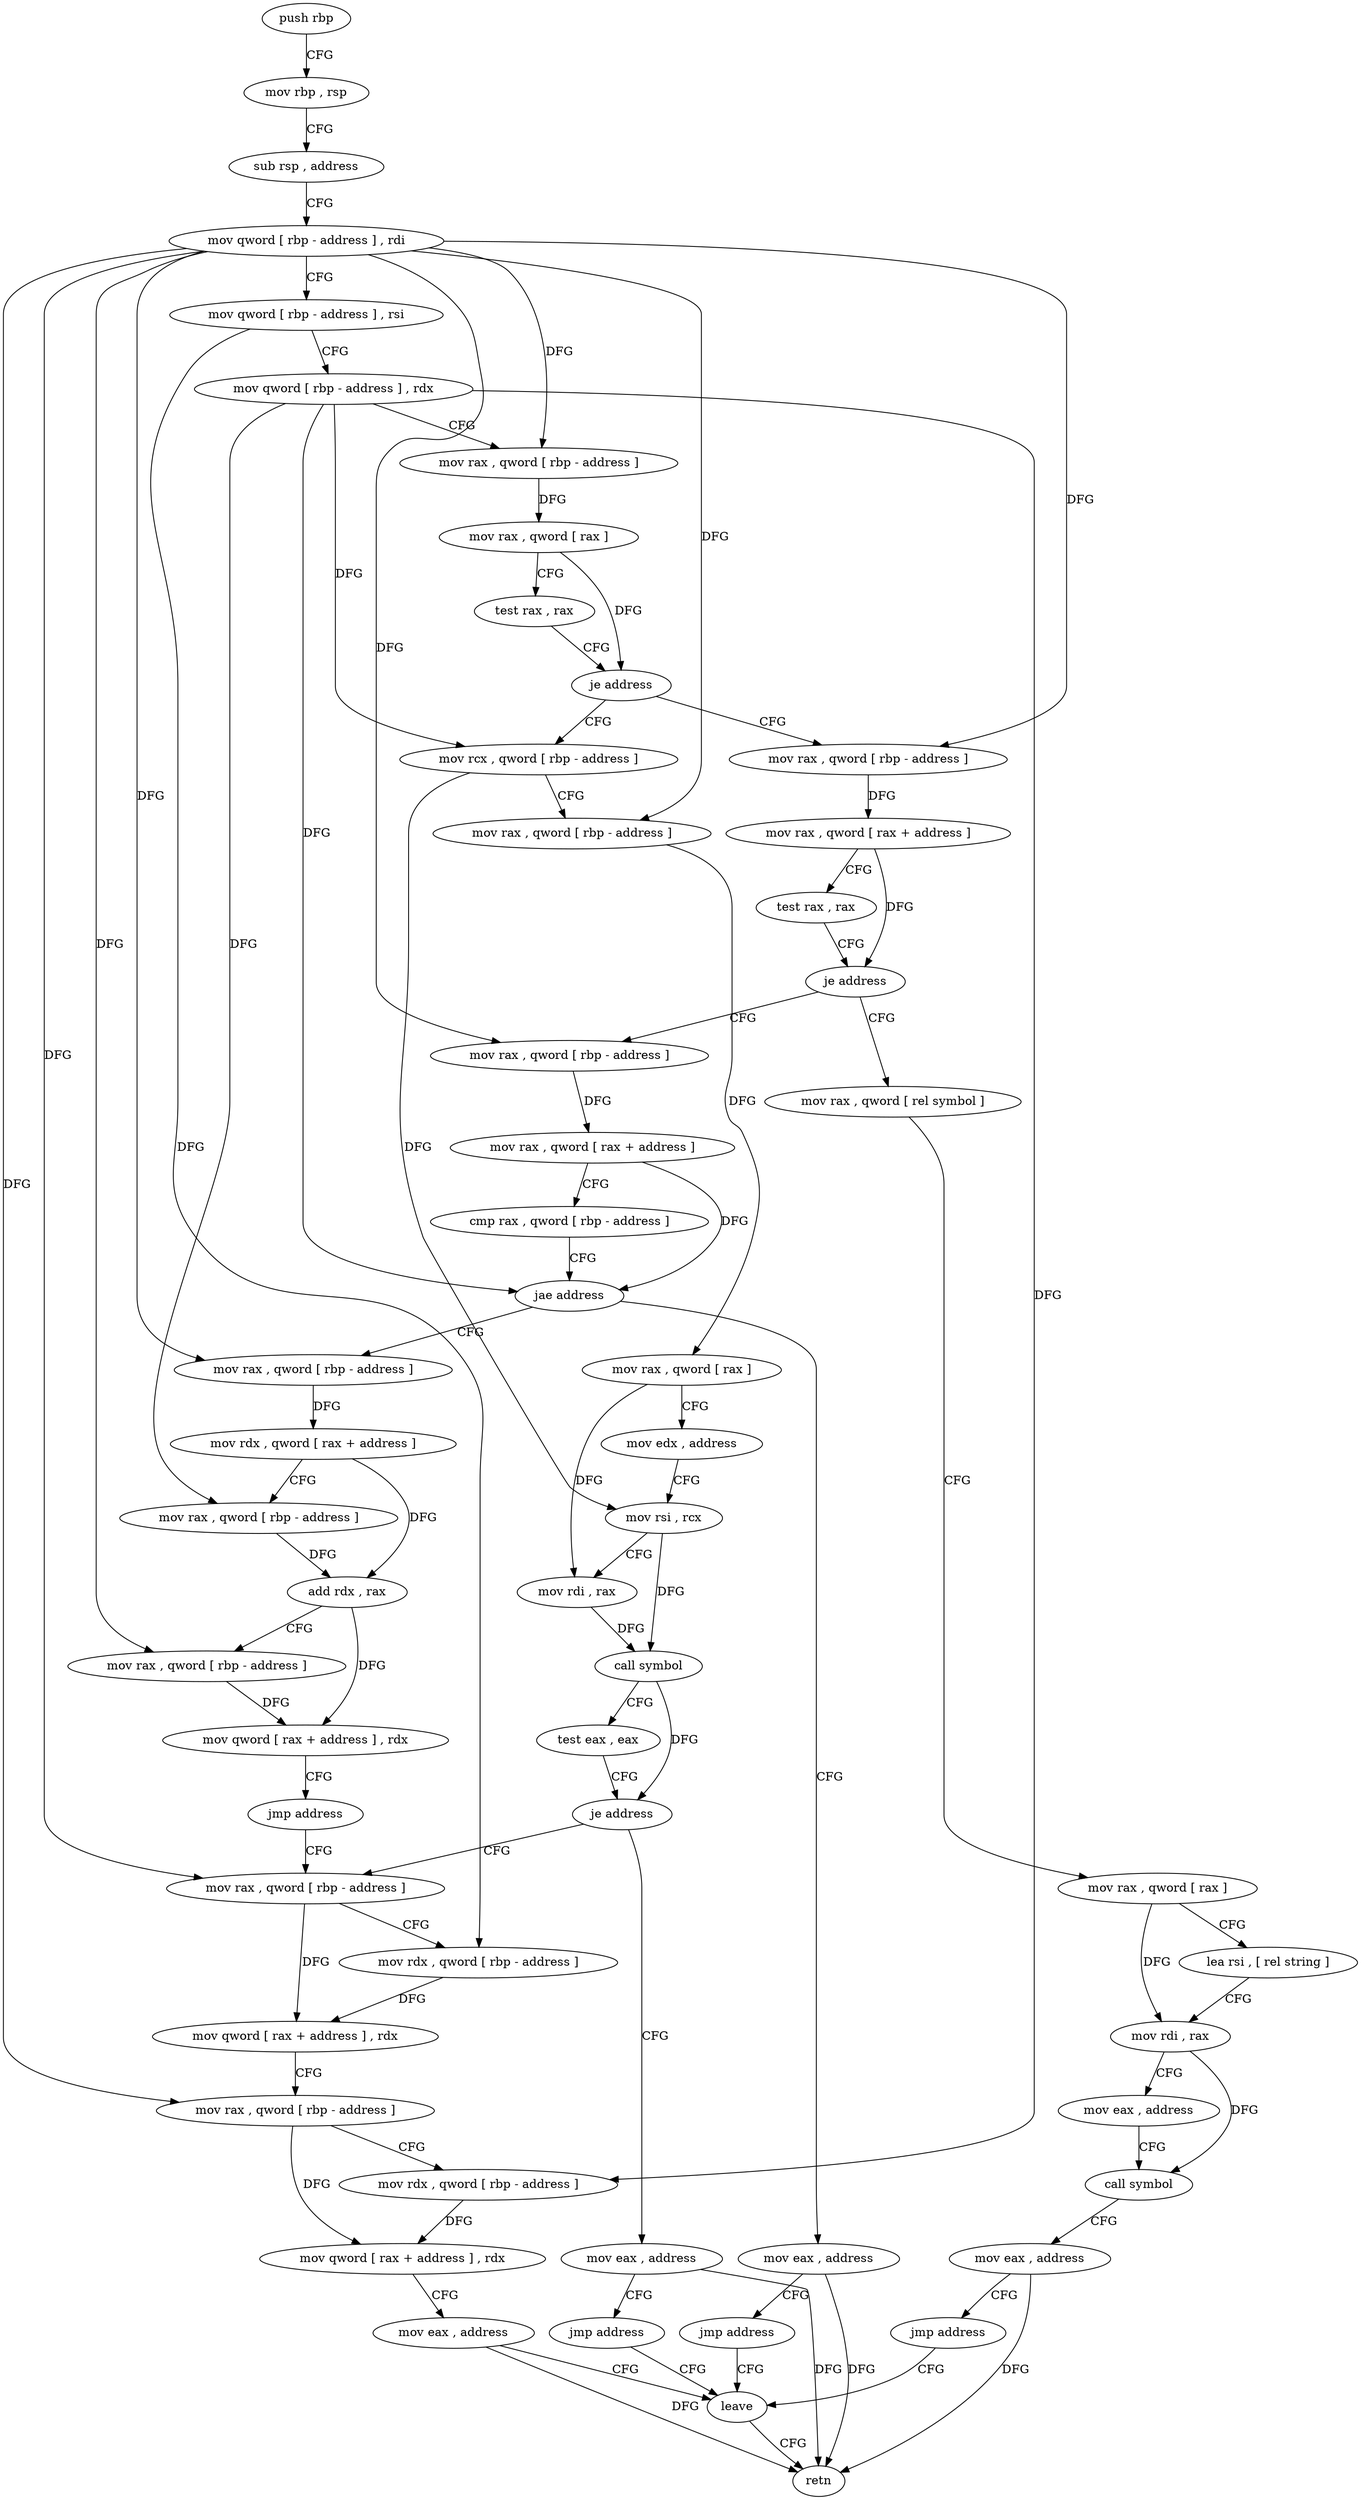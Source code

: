 digraph "func" {
"120440" [label = "push rbp" ]
"120441" [label = "mov rbp , rsp" ]
"120444" [label = "sub rsp , address" ]
"120448" [label = "mov qword [ rbp - address ] , rdi" ]
"120452" [label = "mov qword [ rbp - address ] , rsi" ]
"120456" [label = "mov qword [ rbp - address ] , rdx" ]
"120460" [label = "mov rax , qword [ rbp - address ]" ]
"120464" [label = "mov rax , qword [ rax ]" ]
"120467" [label = "test rax , rax" ]
"120470" [label = "je address" ]
"120510" [label = "mov rax , qword [ rbp - address ]" ]
"120472" [label = "mov rcx , qword [ rbp - address ]" ]
"120514" [label = "mov rax , qword [ rax + address ]" ]
"120518" [label = "test rax , rax" ]
"120521" [label = "je address" ]
"120569" [label = "mov rax , qword [ rel symbol ]" ]
"120523" [label = "mov rax , qword [ rbp - address ]" ]
"120476" [label = "mov rax , qword [ rbp - address ]" ]
"120480" [label = "mov rax , qword [ rax ]" ]
"120483" [label = "mov edx , address" ]
"120488" [label = "mov rsi , rcx" ]
"120491" [label = "mov rdi , rax" ]
"120494" [label = "call symbol" ]
"120499" [label = "test eax , eax" ]
"120501" [label = "je address" ]
"120606" [label = "mov rax , qword [ rbp - address ]" ]
"120503" [label = "mov eax , address" ]
"120576" [label = "mov rax , qword [ rax ]" ]
"120579" [label = "lea rsi , [ rel string ]" ]
"120586" [label = "mov rdi , rax" ]
"120589" [label = "mov eax , address" ]
"120594" [label = "call symbol" ]
"120599" [label = "mov eax , address" ]
"120604" [label = "jmp address" ]
"120635" [label = "leave" ]
"120527" [label = "mov rax , qword [ rax + address ]" ]
"120531" [label = "cmp rax , qword [ rbp - address ]" ]
"120535" [label = "jae address" ]
"120544" [label = "mov rax , qword [ rbp - address ]" ]
"120537" [label = "mov eax , address" ]
"120610" [label = "mov rdx , qword [ rbp - address ]" ]
"120614" [label = "mov qword [ rax + address ] , rdx" ]
"120618" [label = "mov rax , qword [ rbp - address ]" ]
"120622" [label = "mov rdx , qword [ rbp - address ]" ]
"120626" [label = "mov qword [ rax + address ] , rdx" ]
"120630" [label = "mov eax , address" ]
"120508" [label = "jmp address" ]
"120636" [label = "retn" ]
"120548" [label = "mov rdx , qword [ rax + address ]" ]
"120552" [label = "mov rax , qword [ rbp - address ]" ]
"120556" [label = "add rdx , rax" ]
"120559" [label = "mov rax , qword [ rbp - address ]" ]
"120563" [label = "mov qword [ rax + address ] , rdx" ]
"120567" [label = "jmp address" ]
"120542" [label = "jmp address" ]
"120440" -> "120441" [ label = "CFG" ]
"120441" -> "120444" [ label = "CFG" ]
"120444" -> "120448" [ label = "CFG" ]
"120448" -> "120452" [ label = "CFG" ]
"120448" -> "120460" [ label = "DFG" ]
"120448" -> "120510" [ label = "DFG" ]
"120448" -> "120476" [ label = "DFG" ]
"120448" -> "120523" [ label = "DFG" ]
"120448" -> "120606" [ label = "DFG" ]
"120448" -> "120618" [ label = "DFG" ]
"120448" -> "120544" [ label = "DFG" ]
"120448" -> "120559" [ label = "DFG" ]
"120452" -> "120456" [ label = "CFG" ]
"120452" -> "120610" [ label = "DFG" ]
"120456" -> "120460" [ label = "CFG" ]
"120456" -> "120472" [ label = "DFG" ]
"120456" -> "120535" [ label = "DFG" ]
"120456" -> "120622" [ label = "DFG" ]
"120456" -> "120552" [ label = "DFG" ]
"120460" -> "120464" [ label = "DFG" ]
"120464" -> "120467" [ label = "CFG" ]
"120464" -> "120470" [ label = "DFG" ]
"120467" -> "120470" [ label = "CFG" ]
"120470" -> "120510" [ label = "CFG" ]
"120470" -> "120472" [ label = "CFG" ]
"120510" -> "120514" [ label = "DFG" ]
"120472" -> "120476" [ label = "CFG" ]
"120472" -> "120488" [ label = "DFG" ]
"120514" -> "120518" [ label = "CFG" ]
"120514" -> "120521" [ label = "DFG" ]
"120518" -> "120521" [ label = "CFG" ]
"120521" -> "120569" [ label = "CFG" ]
"120521" -> "120523" [ label = "CFG" ]
"120569" -> "120576" [ label = "CFG" ]
"120523" -> "120527" [ label = "DFG" ]
"120476" -> "120480" [ label = "DFG" ]
"120480" -> "120483" [ label = "CFG" ]
"120480" -> "120491" [ label = "DFG" ]
"120483" -> "120488" [ label = "CFG" ]
"120488" -> "120491" [ label = "CFG" ]
"120488" -> "120494" [ label = "DFG" ]
"120491" -> "120494" [ label = "DFG" ]
"120494" -> "120499" [ label = "CFG" ]
"120494" -> "120501" [ label = "DFG" ]
"120499" -> "120501" [ label = "CFG" ]
"120501" -> "120606" [ label = "CFG" ]
"120501" -> "120503" [ label = "CFG" ]
"120606" -> "120610" [ label = "CFG" ]
"120606" -> "120614" [ label = "DFG" ]
"120503" -> "120508" [ label = "CFG" ]
"120503" -> "120636" [ label = "DFG" ]
"120576" -> "120579" [ label = "CFG" ]
"120576" -> "120586" [ label = "DFG" ]
"120579" -> "120586" [ label = "CFG" ]
"120586" -> "120589" [ label = "CFG" ]
"120586" -> "120594" [ label = "DFG" ]
"120589" -> "120594" [ label = "CFG" ]
"120594" -> "120599" [ label = "CFG" ]
"120599" -> "120604" [ label = "CFG" ]
"120599" -> "120636" [ label = "DFG" ]
"120604" -> "120635" [ label = "CFG" ]
"120635" -> "120636" [ label = "CFG" ]
"120527" -> "120531" [ label = "CFG" ]
"120527" -> "120535" [ label = "DFG" ]
"120531" -> "120535" [ label = "CFG" ]
"120535" -> "120544" [ label = "CFG" ]
"120535" -> "120537" [ label = "CFG" ]
"120544" -> "120548" [ label = "DFG" ]
"120537" -> "120542" [ label = "CFG" ]
"120537" -> "120636" [ label = "DFG" ]
"120610" -> "120614" [ label = "DFG" ]
"120614" -> "120618" [ label = "CFG" ]
"120618" -> "120622" [ label = "CFG" ]
"120618" -> "120626" [ label = "DFG" ]
"120622" -> "120626" [ label = "DFG" ]
"120626" -> "120630" [ label = "CFG" ]
"120630" -> "120635" [ label = "CFG" ]
"120630" -> "120636" [ label = "DFG" ]
"120508" -> "120635" [ label = "CFG" ]
"120548" -> "120552" [ label = "CFG" ]
"120548" -> "120556" [ label = "DFG" ]
"120552" -> "120556" [ label = "DFG" ]
"120556" -> "120559" [ label = "CFG" ]
"120556" -> "120563" [ label = "DFG" ]
"120559" -> "120563" [ label = "DFG" ]
"120563" -> "120567" [ label = "CFG" ]
"120567" -> "120606" [ label = "CFG" ]
"120542" -> "120635" [ label = "CFG" ]
}
